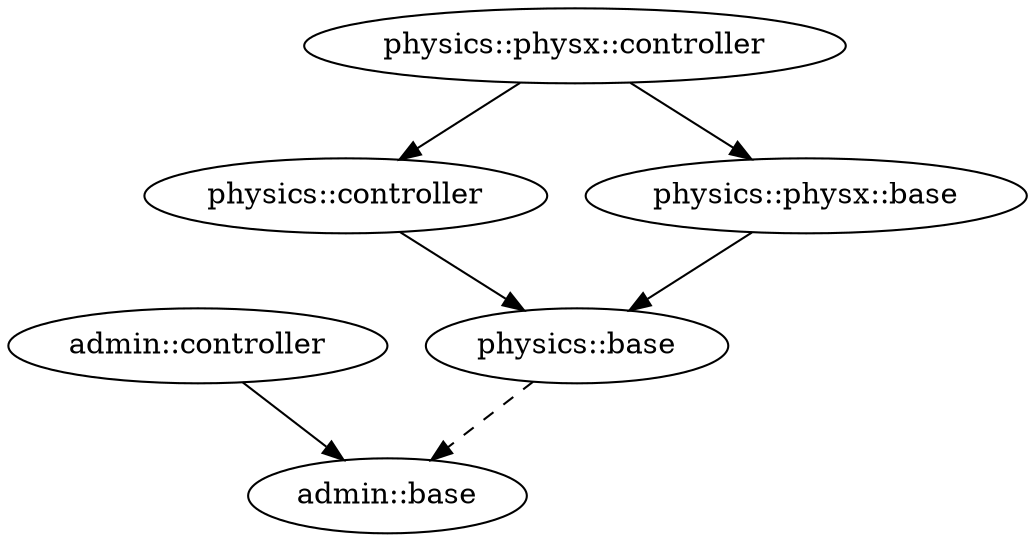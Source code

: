 digraph G
{
	admin_base [label="admin::base"]
	admin_controller [label="admin::controller"]
	physics_base [label="physics::base"]
	physics_controller [label="physics::controller"]
	physics_physx_base [label="physics::physx::base"]
	physics_physx_controller [label="physics::physx::controller"]

	admin_controller->admin_base
	physics_controller->physics_base
	physics_physx_base->physics_base
	physics_physx_controller->physics_controller
	physics_physx_controller->physics_physx_base
	
	physics_base->admin_base [style="dashed"]
	
}
